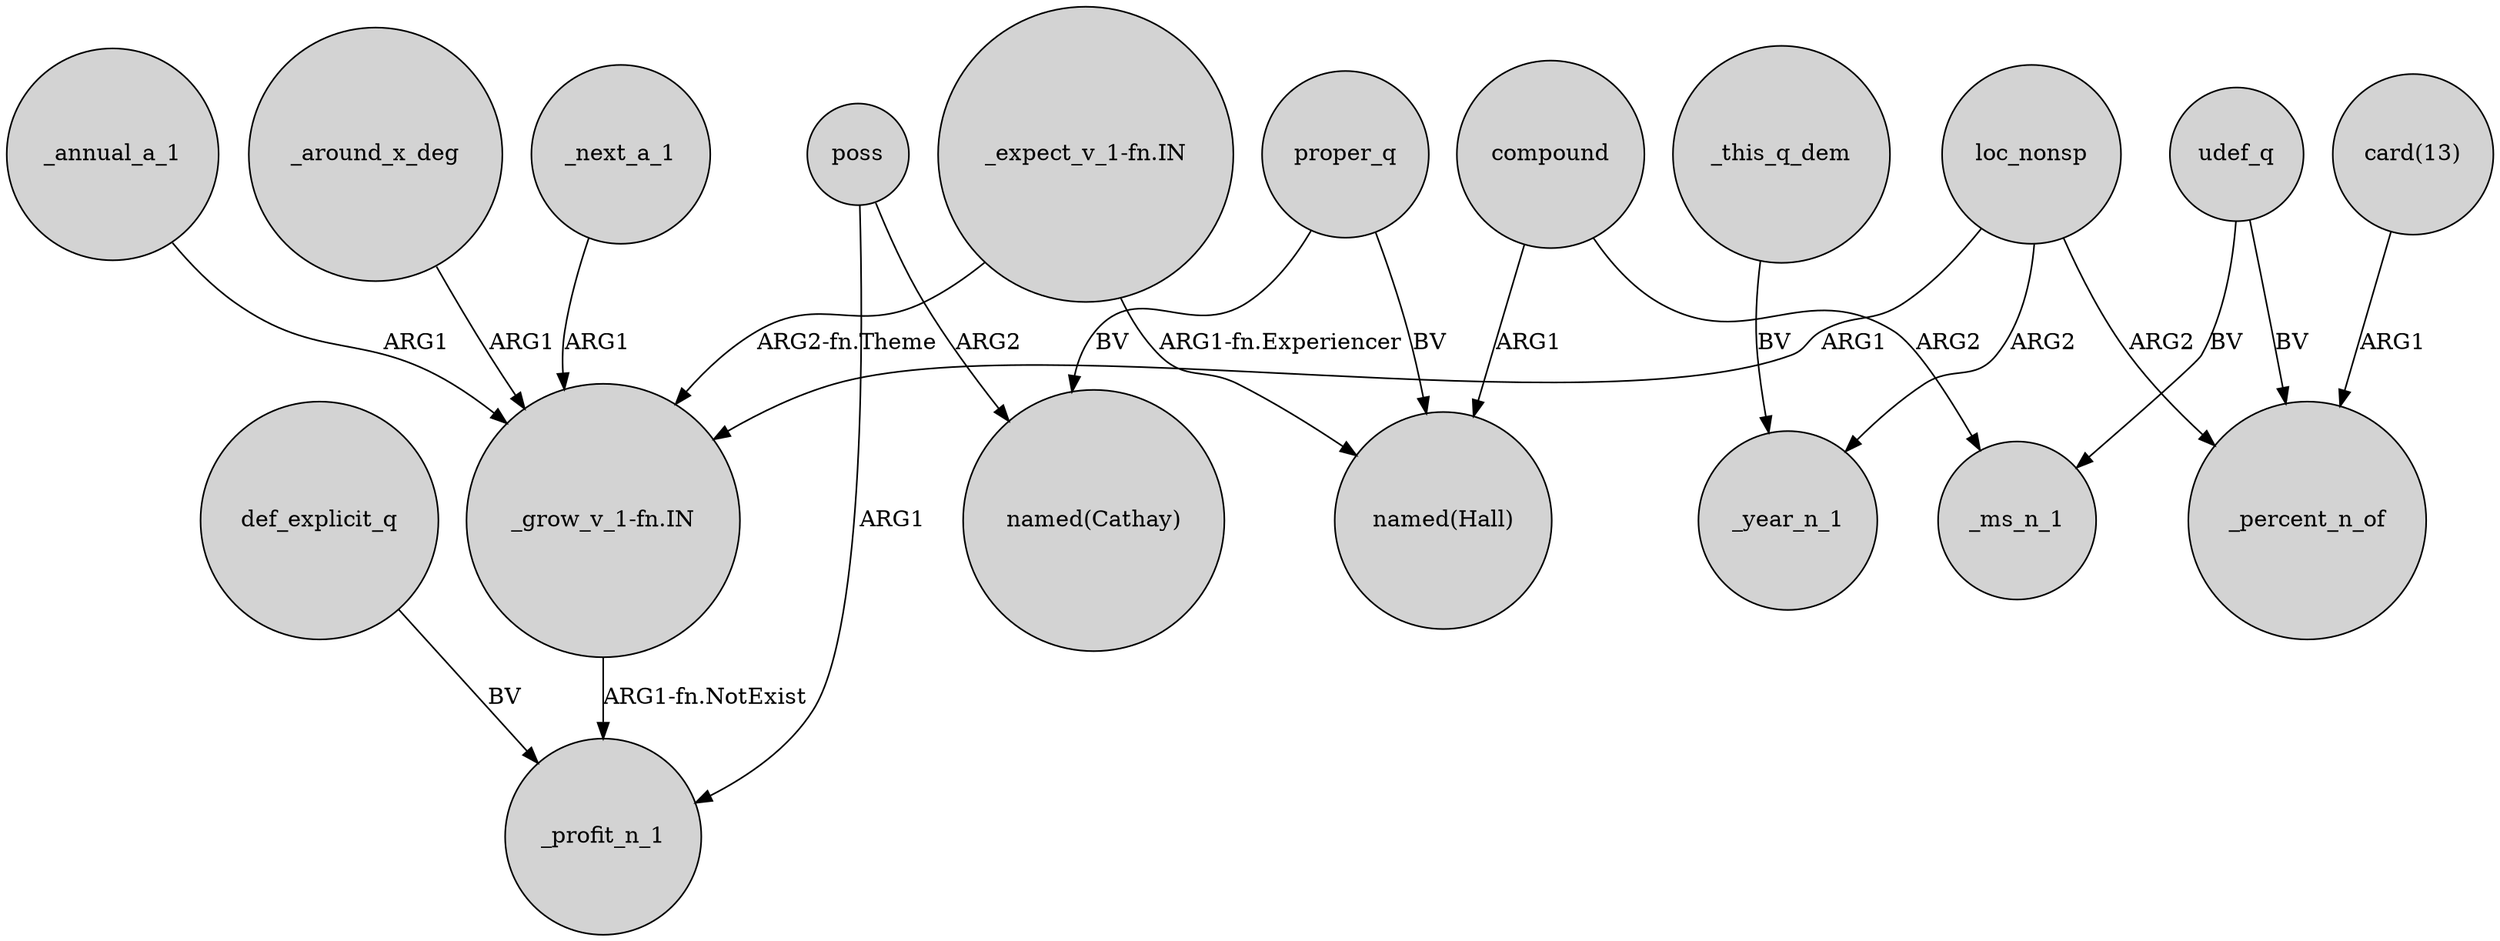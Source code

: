 digraph {
	node [shape=circle style=filled]
	def_explicit_q -> _profit_n_1 [label=BV]
	"_expect_v_1-fn.IN" -> "named(Hall)" [label="ARG1-fn.Experiencer"]
	compound -> "named(Hall)" [label=ARG1]
	_annual_a_1 -> "_grow_v_1-fn.IN" [label=ARG1]
	_around_x_deg -> "_grow_v_1-fn.IN" [label=ARG1]
	compound -> _ms_n_1 [label=ARG2]
	"_grow_v_1-fn.IN" -> _profit_n_1 [label="ARG1-fn.NotExist"]
	udef_q -> _ms_n_1 [label=BV]
	loc_nonsp -> _percent_n_of [label=ARG2]
	loc_nonsp -> "_grow_v_1-fn.IN" [label=ARG1]
	proper_q -> "named(Cathay)" [label=BV]
	loc_nonsp -> _year_n_1 [label=ARG2]
	_next_a_1 -> "_grow_v_1-fn.IN" [label=ARG1]
	proper_q -> "named(Hall)" [label=BV]
	poss -> _profit_n_1 [label=ARG1]
	"card(13)" -> _percent_n_of [label=ARG1]
	udef_q -> _percent_n_of [label=BV]
	"_expect_v_1-fn.IN" -> "_grow_v_1-fn.IN" [label="ARG2-fn.Theme"]
	poss -> "named(Cathay)" [label=ARG2]
	_this_q_dem -> _year_n_1 [label=BV]
}
